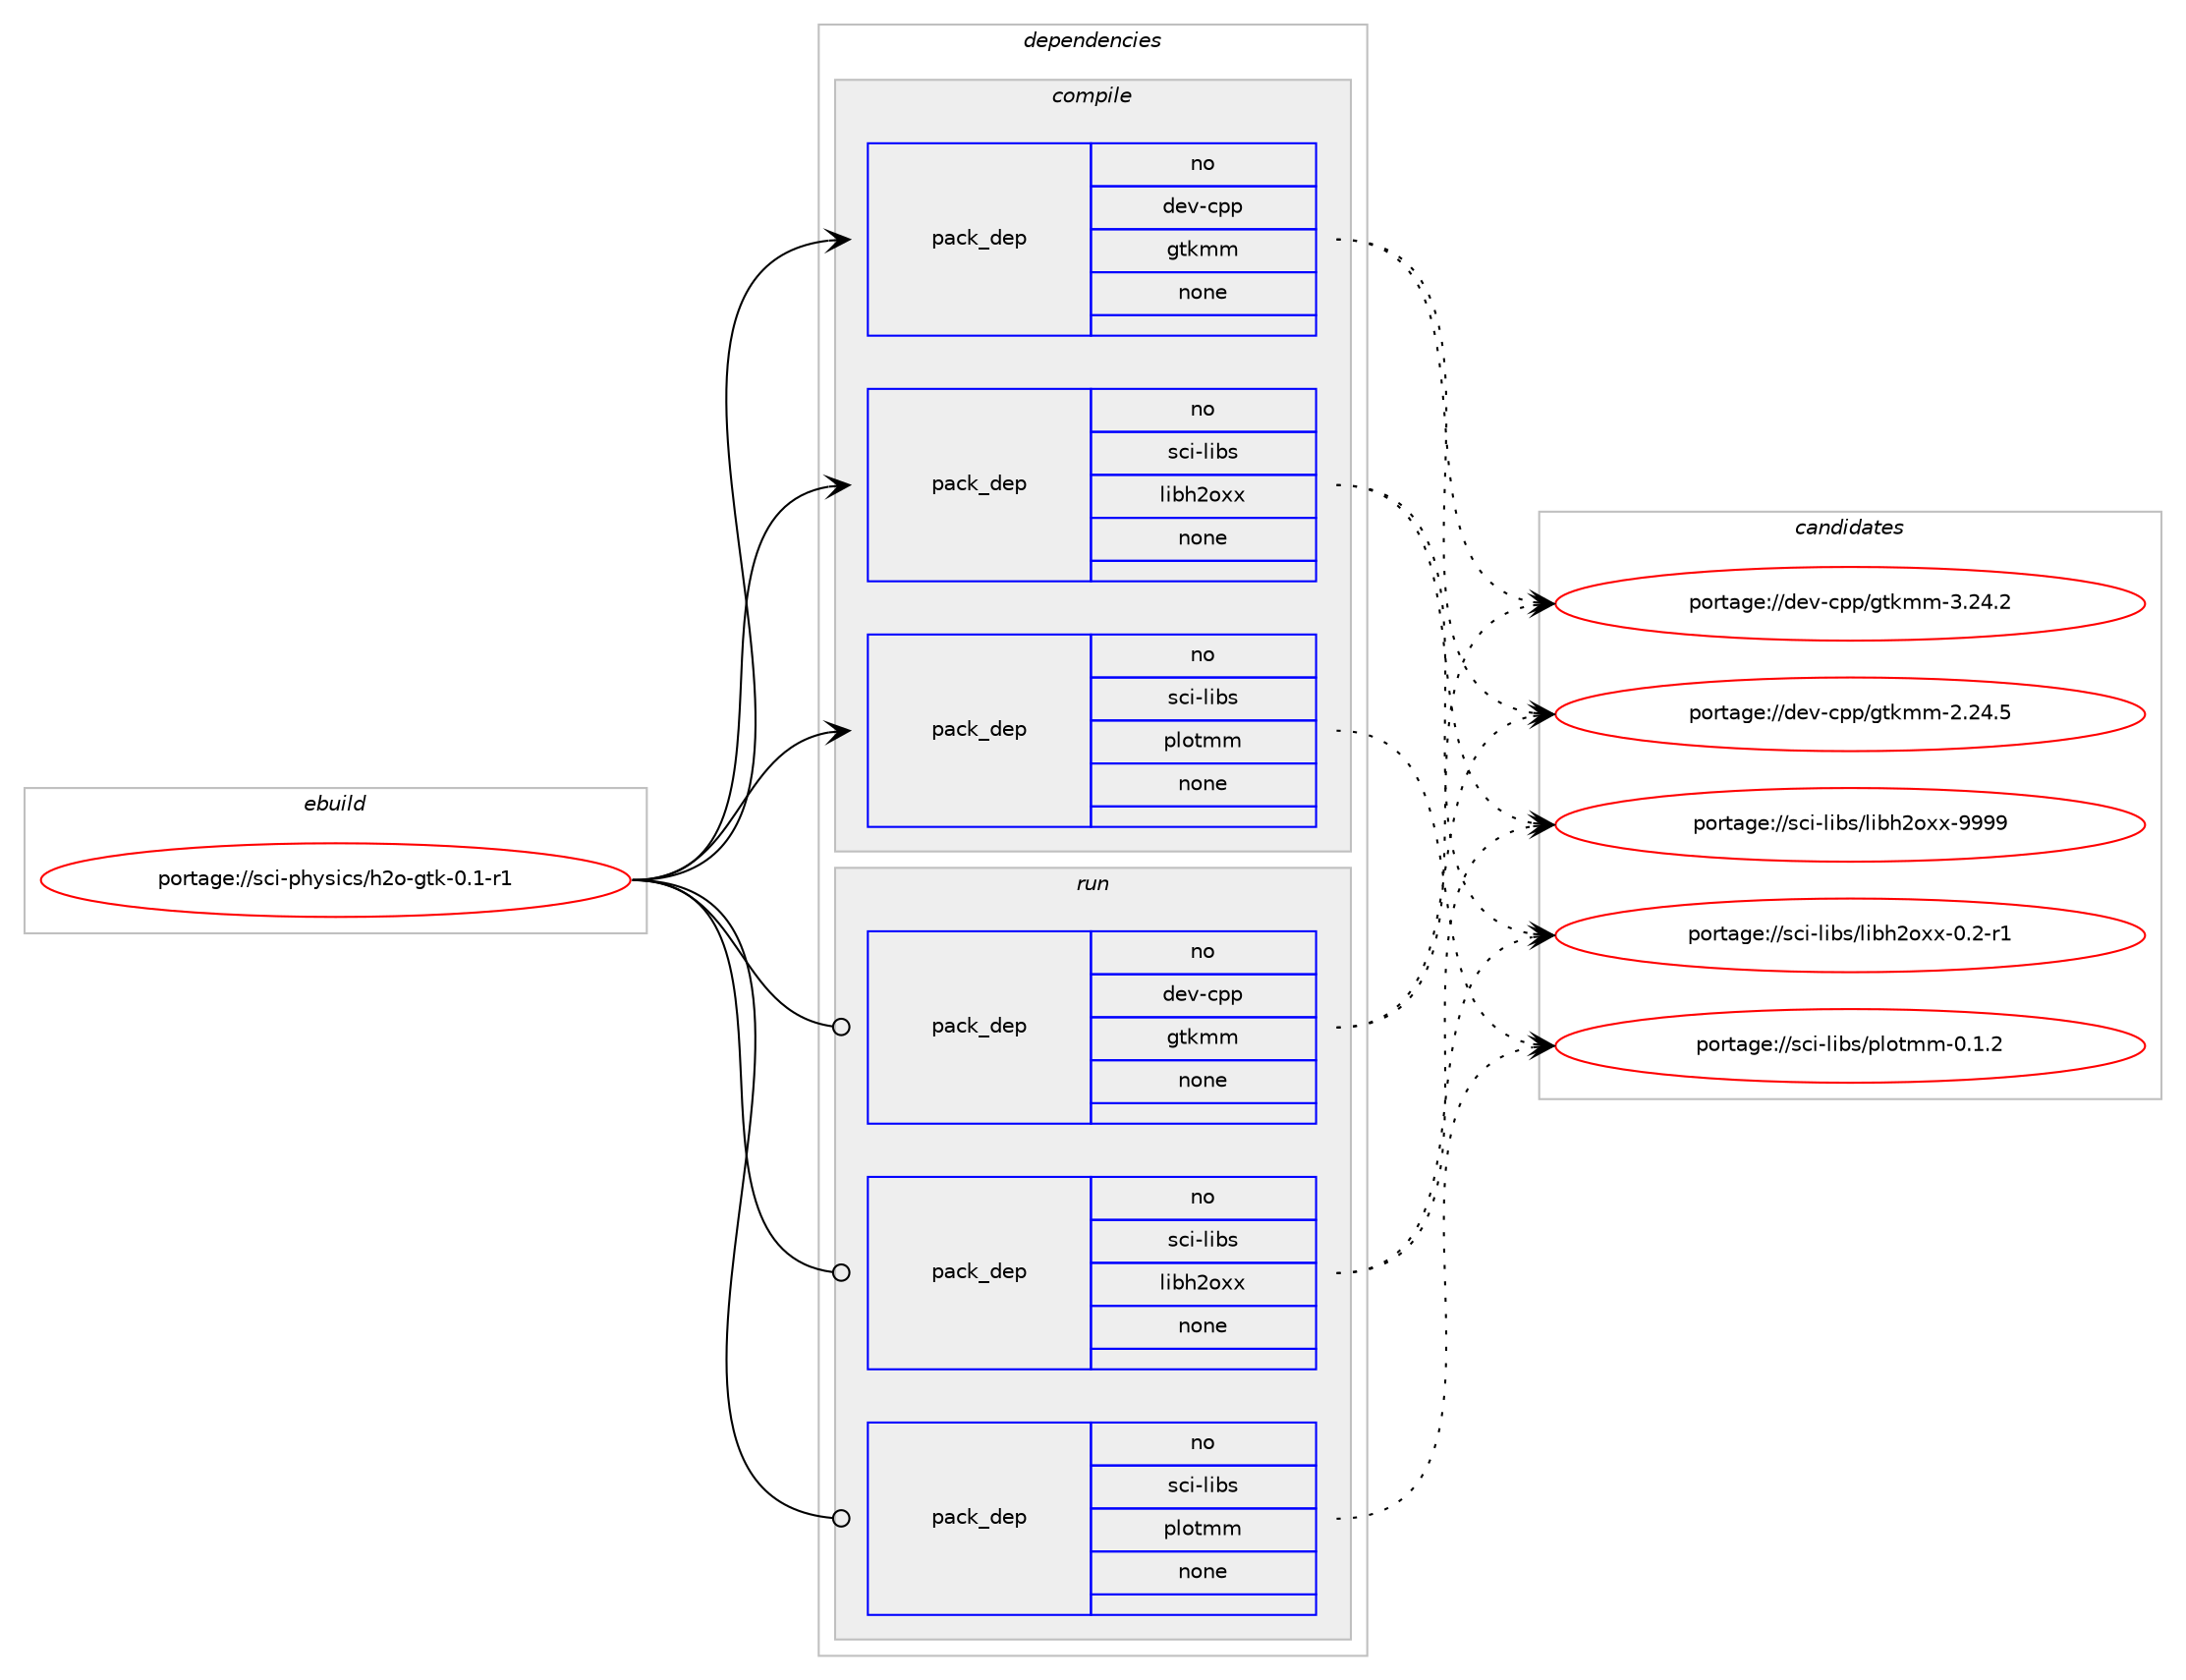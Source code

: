 digraph prolog {

# *************
# Graph options
# *************

newrank=true;
concentrate=true;
compound=true;
graph [rankdir=LR,fontname=Helvetica,fontsize=10,ranksep=1.5];#, ranksep=2.5, nodesep=0.2];
edge  [arrowhead=vee];
node  [fontname=Helvetica,fontsize=10];

# **********
# The ebuild
# **********

subgraph cluster_leftcol {
color=gray;
rank=same;
label=<<i>ebuild</i>>;
id [label="portage://sci-physics/h2o-gtk-0.1-r1", color=red, width=4, href="../sci-physics/h2o-gtk-0.1-r1.svg"];
}

# ****************
# The dependencies
# ****************

subgraph cluster_midcol {
color=gray;
label=<<i>dependencies</i>>;
subgraph cluster_compile {
fillcolor="#eeeeee";
style=filled;
label=<<i>compile</i>>;
subgraph pack7176 {
dependency8930 [label=<<TABLE BORDER="0" CELLBORDER="1" CELLSPACING="0" CELLPADDING="4" WIDTH="220"><TR><TD ROWSPAN="6" CELLPADDING="30">pack_dep</TD></TR><TR><TD WIDTH="110">no</TD></TR><TR><TD>dev-cpp</TD></TR><TR><TD>gtkmm</TD></TR><TR><TD>none</TD></TR><TR><TD></TD></TR></TABLE>>, shape=none, color=blue];
}
id:e -> dependency8930:w [weight=20,style="solid",arrowhead="vee"];
subgraph pack7177 {
dependency8931 [label=<<TABLE BORDER="0" CELLBORDER="1" CELLSPACING="0" CELLPADDING="4" WIDTH="220"><TR><TD ROWSPAN="6" CELLPADDING="30">pack_dep</TD></TR><TR><TD WIDTH="110">no</TD></TR><TR><TD>sci-libs</TD></TR><TR><TD>libh2oxx</TD></TR><TR><TD>none</TD></TR><TR><TD></TD></TR></TABLE>>, shape=none, color=blue];
}
id:e -> dependency8931:w [weight=20,style="solid",arrowhead="vee"];
subgraph pack7178 {
dependency8932 [label=<<TABLE BORDER="0" CELLBORDER="1" CELLSPACING="0" CELLPADDING="4" WIDTH="220"><TR><TD ROWSPAN="6" CELLPADDING="30">pack_dep</TD></TR><TR><TD WIDTH="110">no</TD></TR><TR><TD>sci-libs</TD></TR><TR><TD>plotmm</TD></TR><TR><TD>none</TD></TR><TR><TD></TD></TR></TABLE>>, shape=none, color=blue];
}
id:e -> dependency8932:w [weight=20,style="solid",arrowhead="vee"];
}
subgraph cluster_compileandrun {
fillcolor="#eeeeee";
style=filled;
label=<<i>compile and run</i>>;
}
subgraph cluster_run {
fillcolor="#eeeeee";
style=filled;
label=<<i>run</i>>;
subgraph pack7179 {
dependency8933 [label=<<TABLE BORDER="0" CELLBORDER="1" CELLSPACING="0" CELLPADDING="4" WIDTH="220"><TR><TD ROWSPAN="6" CELLPADDING="30">pack_dep</TD></TR><TR><TD WIDTH="110">no</TD></TR><TR><TD>dev-cpp</TD></TR><TR><TD>gtkmm</TD></TR><TR><TD>none</TD></TR><TR><TD></TD></TR></TABLE>>, shape=none, color=blue];
}
id:e -> dependency8933:w [weight=20,style="solid",arrowhead="odot"];
subgraph pack7180 {
dependency8934 [label=<<TABLE BORDER="0" CELLBORDER="1" CELLSPACING="0" CELLPADDING="4" WIDTH="220"><TR><TD ROWSPAN="6" CELLPADDING="30">pack_dep</TD></TR><TR><TD WIDTH="110">no</TD></TR><TR><TD>sci-libs</TD></TR><TR><TD>libh2oxx</TD></TR><TR><TD>none</TD></TR><TR><TD></TD></TR></TABLE>>, shape=none, color=blue];
}
id:e -> dependency8934:w [weight=20,style="solid",arrowhead="odot"];
subgraph pack7181 {
dependency8935 [label=<<TABLE BORDER="0" CELLBORDER="1" CELLSPACING="0" CELLPADDING="4" WIDTH="220"><TR><TD ROWSPAN="6" CELLPADDING="30">pack_dep</TD></TR><TR><TD WIDTH="110">no</TD></TR><TR><TD>sci-libs</TD></TR><TR><TD>plotmm</TD></TR><TR><TD>none</TD></TR><TR><TD></TD></TR></TABLE>>, shape=none, color=blue];
}
id:e -> dependency8935:w [weight=20,style="solid",arrowhead="odot"];
}
}

# **************
# The candidates
# **************

subgraph cluster_choices {
rank=same;
color=gray;
label=<<i>candidates</i>>;

subgraph choice7176 {
color=black;
nodesep=1;
choice10010111845991121124710311610710910945514650524650 [label="portage://dev-cpp/gtkmm-3.24.2", color=red, width=4,href="../dev-cpp/gtkmm-3.24.2.svg"];
choice10010111845991121124710311610710910945504650524653 [label="portage://dev-cpp/gtkmm-2.24.5", color=red, width=4,href="../dev-cpp/gtkmm-2.24.5.svg"];
dependency8930:e -> choice10010111845991121124710311610710910945514650524650:w [style=dotted,weight="100"];
dependency8930:e -> choice10010111845991121124710311610710910945504650524653:w [style=dotted,weight="100"];
}
subgraph choice7177 {
color=black;
nodesep=1;
choice1159910545108105981154710810598104501111201204557575757 [label="portage://sci-libs/libh2oxx-9999", color=red, width=4,href="../sci-libs/libh2oxx-9999.svg"];
choice115991054510810598115471081059810450111120120454846504511449 [label="portage://sci-libs/libh2oxx-0.2-r1", color=red, width=4,href="../sci-libs/libh2oxx-0.2-r1.svg"];
dependency8931:e -> choice1159910545108105981154710810598104501111201204557575757:w [style=dotted,weight="100"];
dependency8931:e -> choice115991054510810598115471081059810450111120120454846504511449:w [style=dotted,weight="100"];
}
subgraph choice7178 {
color=black;
nodesep=1;
choice11599105451081059811547112108111116109109454846494650 [label="portage://sci-libs/plotmm-0.1.2", color=red, width=4,href="../sci-libs/plotmm-0.1.2.svg"];
dependency8932:e -> choice11599105451081059811547112108111116109109454846494650:w [style=dotted,weight="100"];
}
subgraph choice7179 {
color=black;
nodesep=1;
choice10010111845991121124710311610710910945514650524650 [label="portage://dev-cpp/gtkmm-3.24.2", color=red, width=4,href="../dev-cpp/gtkmm-3.24.2.svg"];
choice10010111845991121124710311610710910945504650524653 [label="portage://dev-cpp/gtkmm-2.24.5", color=red, width=4,href="../dev-cpp/gtkmm-2.24.5.svg"];
dependency8933:e -> choice10010111845991121124710311610710910945514650524650:w [style=dotted,weight="100"];
dependency8933:e -> choice10010111845991121124710311610710910945504650524653:w [style=dotted,weight="100"];
}
subgraph choice7180 {
color=black;
nodesep=1;
choice1159910545108105981154710810598104501111201204557575757 [label="portage://sci-libs/libh2oxx-9999", color=red, width=4,href="../sci-libs/libh2oxx-9999.svg"];
choice115991054510810598115471081059810450111120120454846504511449 [label="portage://sci-libs/libh2oxx-0.2-r1", color=red, width=4,href="../sci-libs/libh2oxx-0.2-r1.svg"];
dependency8934:e -> choice1159910545108105981154710810598104501111201204557575757:w [style=dotted,weight="100"];
dependency8934:e -> choice115991054510810598115471081059810450111120120454846504511449:w [style=dotted,weight="100"];
}
subgraph choice7181 {
color=black;
nodesep=1;
choice11599105451081059811547112108111116109109454846494650 [label="portage://sci-libs/plotmm-0.1.2", color=red, width=4,href="../sci-libs/plotmm-0.1.2.svg"];
dependency8935:e -> choice11599105451081059811547112108111116109109454846494650:w [style=dotted,weight="100"];
}
}

}
